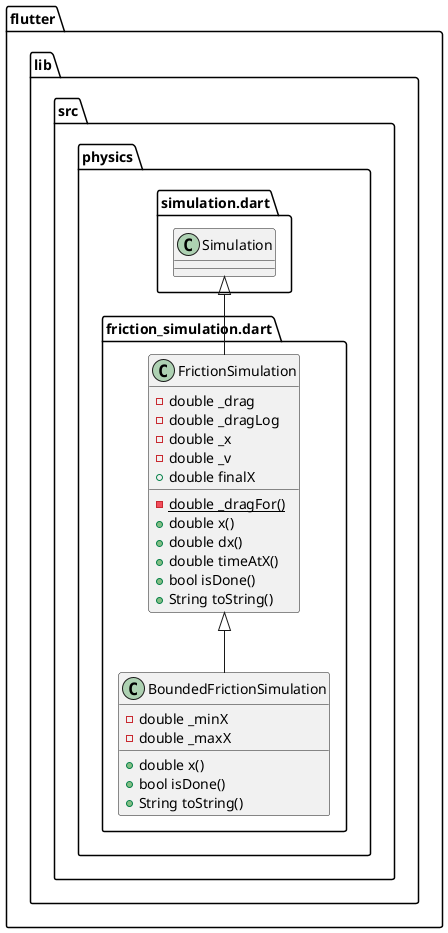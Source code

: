 @startuml
set namespaceSeparator ::

class "flutter::lib::src::physics::friction_simulation.dart::FrictionSimulation" {
  -double _drag
  -double _dragLog
  -double _x
  -double _v
  +double finalX
  {static} -double _dragFor()
  +double x()
  +double dx()
  +double timeAtX()
  +bool isDone()
  +String toString()
}

"flutter::lib::src::physics::simulation.dart::Simulation" <|-- "flutter::lib::src::physics::friction_simulation.dart::FrictionSimulation"

class "flutter::lib::src::physics::friction_simulation.dart::BoundedFrictionSimulation" {
  -double _minX
  -double _maxX
  +double x()
  +bool isDone()
  +String toString()
}

"flutter::lib::src::physics::friction_simulation.dart::FrictionSimulation" <|-- "flutter::lib::src::physics::friction_simulation.dart::BoundedFrictionSimulation"


@enduml